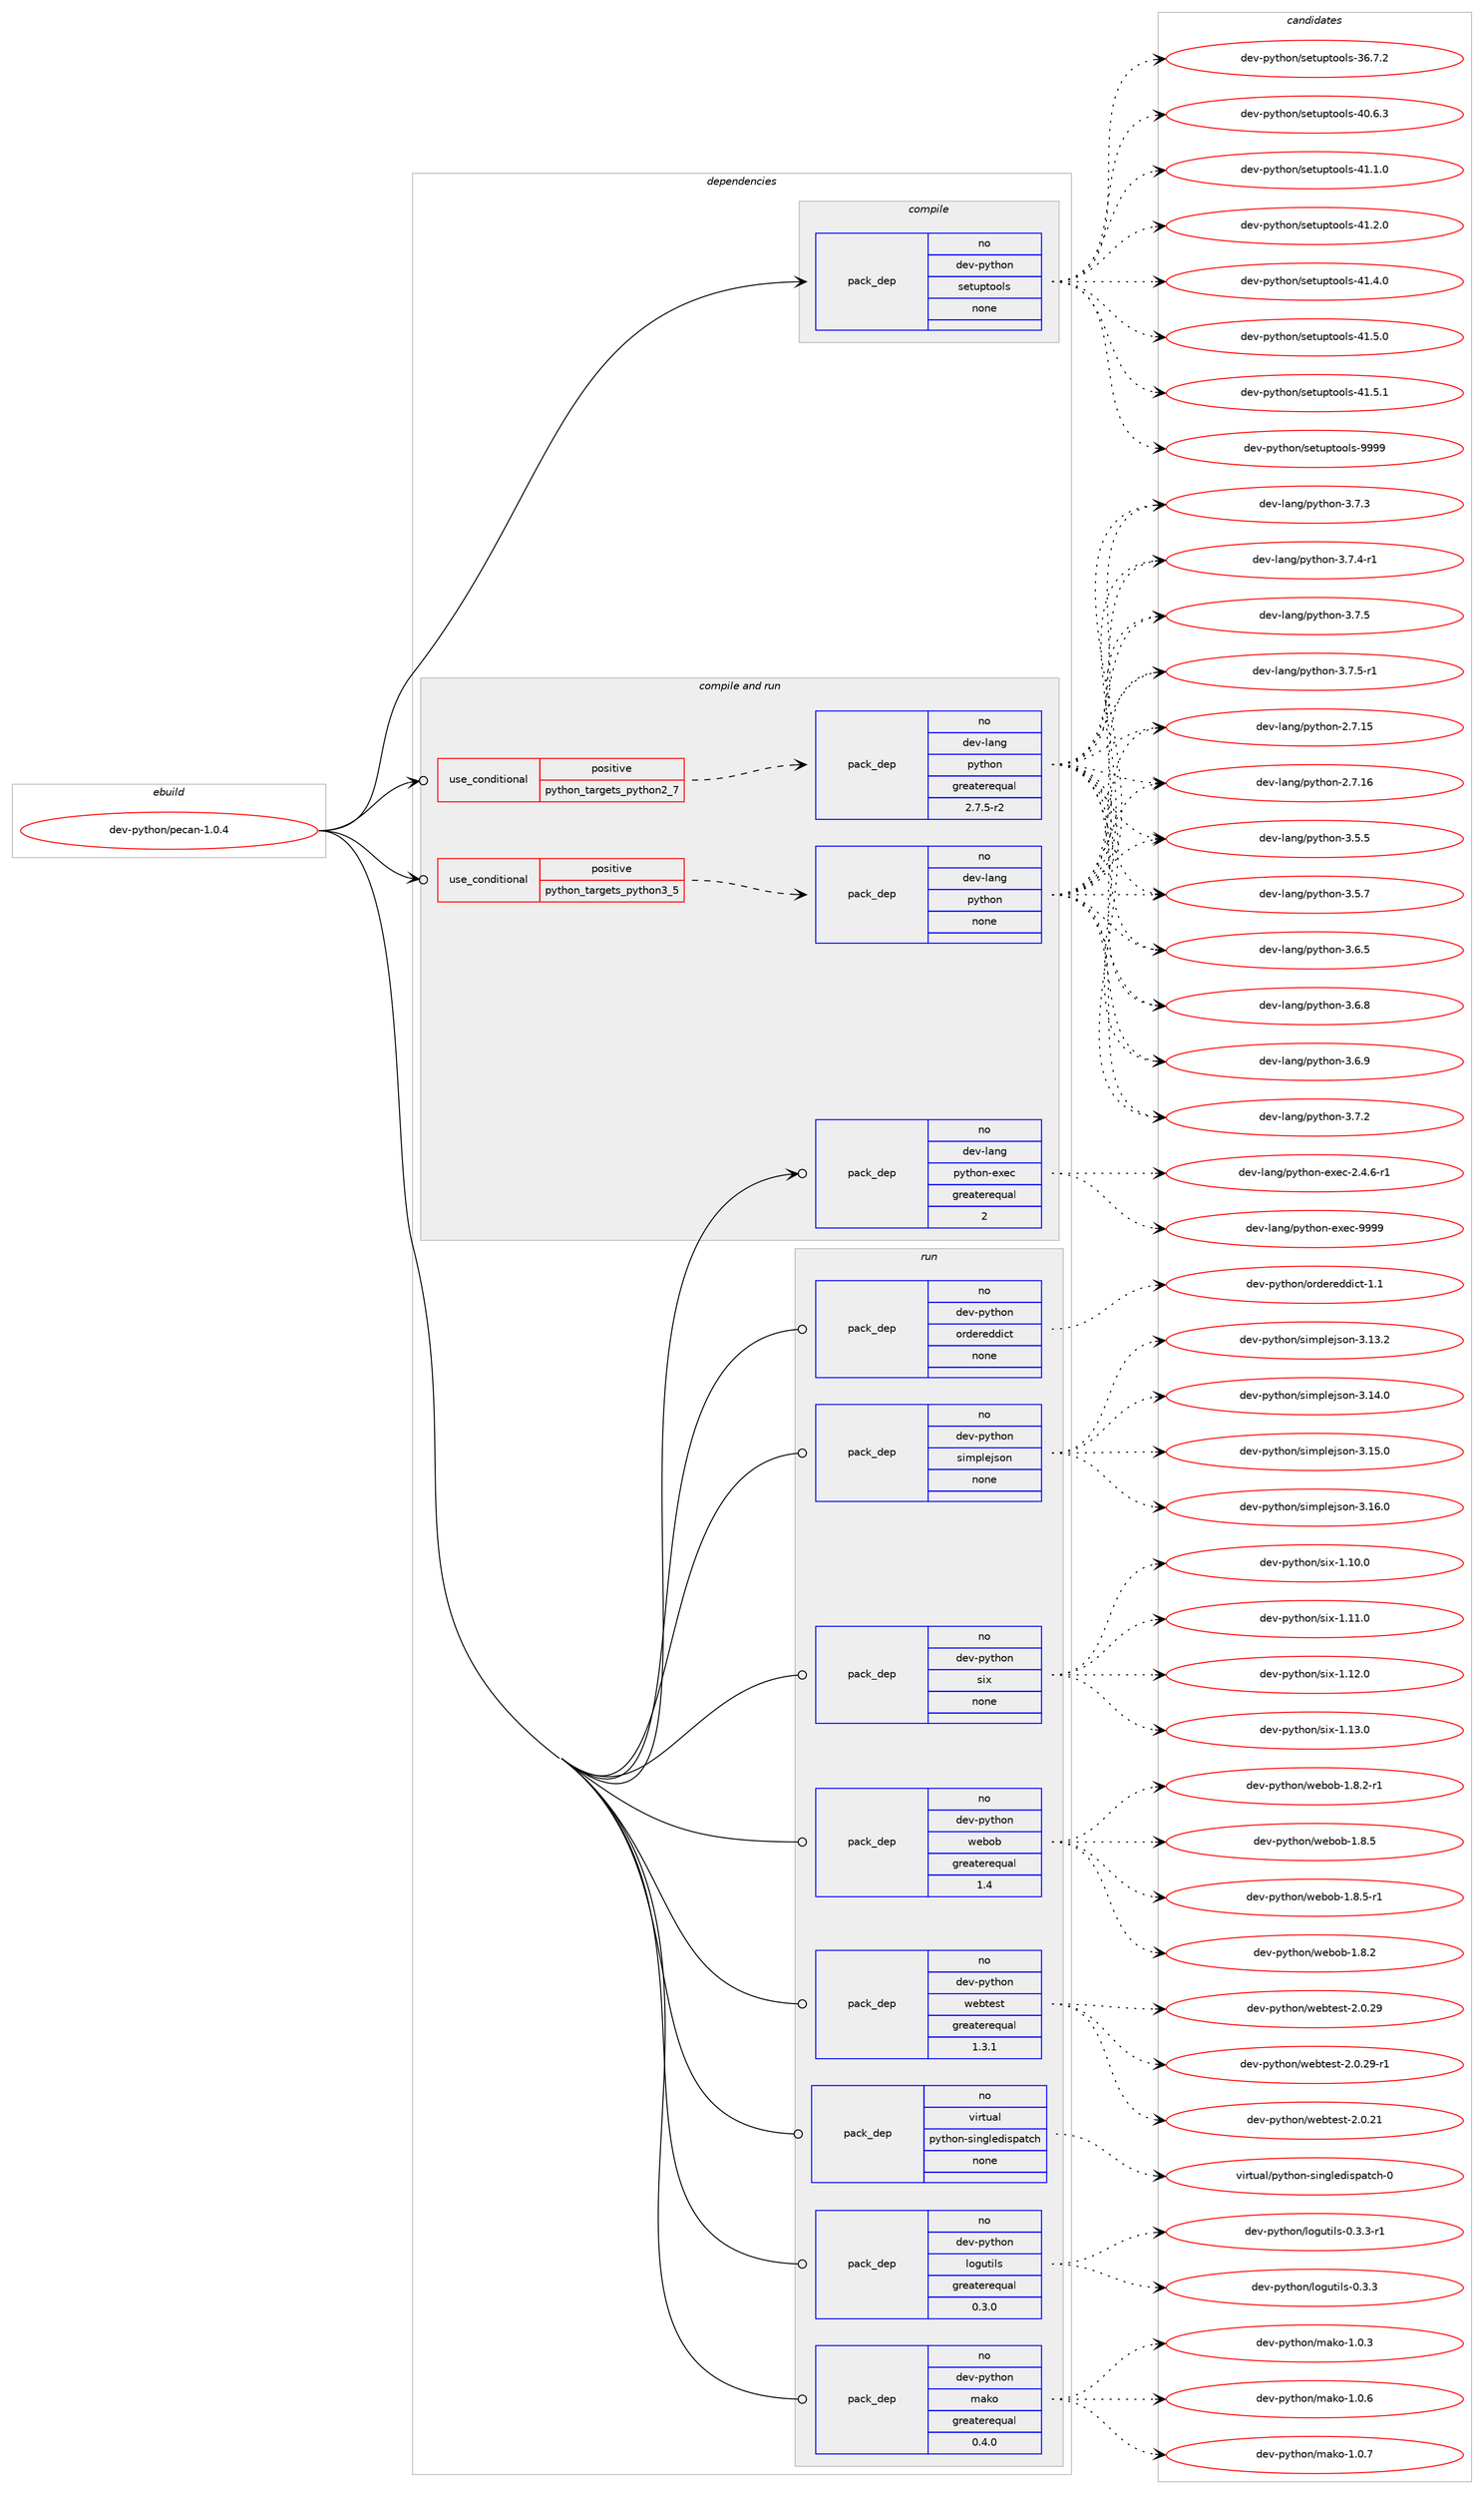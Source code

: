 digraph prolog {

# *************
# Graph options
# *************

newrank=true;
concentrate=true;
compound=true;
graph [rankdir=LR,fontname=Helvetica,fontsize=10,ranksep=1.5];#, ranksep=2.5, nodesep=0.2];
edge  [arrowhead=vee];
node  [fontname=Helvetica,fontsize=10];

# **********
# The ebuild
# **********

subgraph cluster_leftcol {
color=gray;
rank=same;
label=<<i>ebuild</i>>;
id [label="dev-python/pecan-1.0.4", color=red, width=4, href="../dev-python/pecan-1.0.4.svg"];
}

# ****************
# The dependencies
# ****************

subgraph cluster_midcol {
color=gray;
label=<<i>dependencies</i>>;
subgraph cluster_compile {
fillcolor="#eeeeee";
style=filled;
label=<<i>compile</i>>;
subgraph pack465271 {
dependency621428 [label=<<TABLE BORDER="0" CELLBORDER="1" CELLSPACING="0" CELLPADDING="4" WIDTH="220"><TR><TD ROWSPAN="6" CELLPADDING="30">pack_dep</TD></TR><TR><TD WIDTH="110">no</TD></TR><TR><TD>dev-python</TD></TR><TR><TD>setuptools</TD></TR><TR><TD>none</TD></TR><TR><TD></TD></TR></TABLE>>, shape=none, color=blue];
}
id:e -> dependency621428:w [weight=20,style="solid",arrowhead="vee"];
}
subgraph cluster_compileandrun {
fillcolor="#eeeeee";
style=filled;
label=<<i>compile and run</i>>;
subgraph cond144317 {
dependency621429 [label=<<TABLE BORDER="0" CELLBORDER="1" CELLSPACING="0" CELLPADDING="4"><TR><TD ROWSPAN="3" CELLPADDING="10">use_conditional</TD></TR><TR><TD>positive</TD></TR><TR><TD>python_targets_python2_7</TD></TR></TABLE>>, shape=none, color=red];
subgraph pack465272 {
dependency621430 [label=<<TABLE BORDER="0" CELLBORDER="1" CELLSPACING="0" CELLPADDING="4" WIDTH="220"><TR><TD ROWSPAN="6" CELLPADDING="30">pack_dep</TD></TR><TR><TD WIDTH="110">no</TD></TR><TR><TD>dev-lang</TD></TR><TR><TD>python</TD></TR><TR><TD>greaterequal</TD></TR><TR><TD>2.7.5-r2</TD></TR></TABLE>>, shape=none, color=blue];
}
dependency621429:e -> dependency621430:w [weight=20,style="dashed",arrowhead="vee"];
}
id:e -> dependency621429:w [weight=20,style="solid",arrowhead="odotvee"];
subgraph cond144318 {
dependency621431 [label=<<TABLE BORDER="0" CELLBORDER="1" CELLSPACING="0" CELLPADDING="4"><TR><TD ROWSPAN="3" CELLPADDING="10">use_conditional</TD></TR><TR><TD>positive</TD></TR><TR><TD>python_targets_python3_5</TD></TR></TABLE>>, shape=none, color=red];
subgraph pack465273 {
dependency621432 [label=<<TABLE BORDER="0" CELLBORDER="1" CELLSPACING="0" CELLPADDING="4" WIDTH="220"><TR><TD ROWSPAN="6" CELLPADDING="30">pack_dep</TD></TR><TR><TD WIDTH="110">no</TD></TR><TR><TD>dev-lang</TD></TR><TR><TD>python</TD></TR><TR><TD>none</TD></TR><TR><TD></TD></TR></TABLE>>, shape=none, color=blue];
}
dependency621431:e -> dependency621432:w [weight=20,style="dashed",arrowhead="vee"];
}
id:e -> dependency621431:w [weight=20,style="solid",arrowhead="odotvee"];
subgraph pack465274 {
dependency621433 [label=<<TABLE BORDER="0" CELLBORDER="1" CELLSPACING="0" CELLPADDING="4" WIDTH="220"><TR><TD ROWSPAN="6" CELLPADDING="30">pack_dep</TD></TR><TR><TD WIDTH="110">no</TD></TR><TR><TD>dev-lang</TD></TR><TR><TD>python-exec</TD></TR><TR><TD>greaterequal</TD></TR><TR><TD>2</TD></TR></TABLE>>, shape=none, color=blue];
}
id:e -> dependency621433:w [weight=20,style="solid",arrowhead="odotvee"];
}
subgraph cluster_run {
fillcolor="#eeeeee";
style=filled;
label=<<i>run</i>>;
subgraph pack465275 {
dependency621434 [label=<<TABLE BORDER="0" CELLBORDER="1" CELLSPACING="0" CELLPADDING="4" WIDTH="220"><TR><TD ROWSPAN="6" CELLPADDING="30">pack_dep</TD></TR><TR><TD WIDTH="110">no</TD></TR><TR><TD>dev-python</TD></TR><TR><TD>logutils</TD></TR><TR><TD>greaterequal</TD></TR><TR><TD>0.3.0</TD></TR></TABLE>>, shape=none, color=blue];
}
id:e -> dependency621434:w [weight=20,style="solid",arrowhead="odot"];
subgraph pack465276 {
dependency621435 [label=<<TABLE BORDER="0" CELLBORDER="1" CELLSPACING="0" CELLPADDING="4" WIDTH="220"><TR><TD ROWSPAN="6" CELLPADDING="30">pack_dep</TD></TR><TR><TD WIDTH="110">no</TD></TR><TR><TD>dev-python</TD></TR><TR><TD>mako</TD></TR><TR><TD>greaterequal</TD></TR><TR><TD>0.4.0</TD></TR></TABLE>>, shape=none, color=blue];
}
id:e -> dependency621435:w [weight=20,style="solid",arrowhead="odot"];
subgraph pack465277 {
dependency621436 [label=<<TABLE BORDER="0" CELLBORDER="1" CELLSPACING="0" CELLPADDING="4" WIDTH="220"><TR><TD ROWSPAN="6" CELLPADDING="30">pack_dep</TD></TR><TR><TD WIDTH="110">no</TD></TR><TR><TD>dev-python</TD></TR><TR><TD>ordereddict</TD></TR><TR><TD>none</TD></TR><TR><TD></TD></TR></TABLE>>, shape=none, color=blue];
}
id:e -> dependency621436:w [weight=20,style="solid",arrowhead="odot"];
subgraph pack465278 {
dependency621437 [label=<<TABLE BORDER="0" CELLBORDER="1" CELLSPACING="0" CELLPADDING="4" WIDTH="220"><TR><TD ROWSPAN="6" CELLPADDING="30">pack_dep</TD></TR><TR><TD WIDTH="110">no</TD></TR><TR><TD>dev-python</TD></TR><TR><TD>simplejson</TD></TR><TR><TD>none</TD></TR><TR><TD></TD></TR></TABLE>>, shape=none, color=blue];
}
id:e -> dependency621437:w [weight=20,style="solid",arrowhead="odot"];
subgraph pack465279 {
dependency621438 [label=<<TABLE BORDER="0" CELLBORDER="1" CELLSPACING="0" CELLPADDING="4" WIDTH="220"><TR><TD ROWSPAN="6" CELLPADDING="30">pack_dep</TD></TR><TR><TD WIDTH="110">no</TD></TR><TR><TD>dev-python</TD></TR><TR><TD>six</TD></TR><TR><TD>none</TD></TR><TR><TD></TD></TR></TABLE>>, shape=none, color=blue];
}
id:e -> dependency621438:w [weight=20,style="solid",arrowhead="odot"];
subgraph pack465280 {
dependency621439 [label=<<TABLE BORDER="0" CELLBORDER="1" CELLSPACING="0" CELLPADDING="4" WIDTH="220"><TR><TD ROWSPAN="6" CELLPADDING="30">pack_dep</TD></TR><TR><TD WIDTH="110">no</TD></TR><TR><TD>dev-python</TD></TR><TR><TD>webob</TD></TR><TR><TD>greaterequal</TD></TR><TR><TD>1.4</TD></TR></TABLE>>, shape=none, color=blue];
}
id:e -> dependency621439:w [weight=20,style="solid",arrowhead="odot"];
subgraph pack465281 {
dependency621440 [label=<<TABLE BORDER="0" CELLBORDER="1" CELLSPACING="0" CELLPADDING="4" WIDTH="220"><TR><TD ROWSPAN="6" CELLPADDING="30">pack_dep</TD></TR><TR><TD WIDTH="110">no</TD></TR><TR><TD>dev-python</TD></TR><TR><TD>webtest</TD></TR><TR><TD>greaterequal</TD></TR><TR><TD>1.3.1</TD></TR></TABLE>>, shape=none, color=blue];
}
id:e -> dependency621440:w [weight=20,style="solid",arrowhead="odot"];
subgraph pack465282 {
dependency621441 [label=<<TABLE BORDER="0" CELLBORDER="1" CELLSPACING="0" CELLPADDING="4" WIDTH="220"><TR><TD ROWSPAN="6" CELLPADDING="30">pack_dep</TD></TR><TR><TD WIDTH="110">no</TD></TR><TR><TD>virtual</TD></TR><TR><TD>python-singledispatch</TD></TR><TR><TD>none</TD></TR><TR><TD></TD></TR></TABLE>>, shape=none, color=blue];
}
id:e -> dependency621441:w [weight=20,style="solid",arrowhead="odot"];
}
}

# **************
# The candidates
# **************

subgraph cluster_choices {
rank=same;
color=gray;
label=<<i>candidates</i>>;

subgraph choice465271 {
color=black;
nodesep=1;
choice100101118451121211161041111104711510111611711211611111110811545515446554650 [label="dev-python/setuptools-36.7.2", color=red, width=4,href="../dev-python/setuptools-36.7.2.svg"];
choice100101118451121211161041111104711510111611711211611111110811545524846544651 [label="dev-python/setuptools-40.6.3", color=red, width=4,href="../dev-python/setuptools-40.6.3.svg"];
choice100101118451121211161041111104711510111611711211611111110811545524946494648 [label="dev-python/setuptools-41.1.0", color=red, width=4,href="../dev-python/setuptools-41.1.0.svg"];
choice100101118451121211161041111104711510111611711211611111110811545524946504648 [label="dev-python/setuptools-41.2.0", color=red, width=4,href="../dev-python/setuptools-41.2.0.svg"];
choice100101118451121211161041111104711510111611711211611111110811545524946524648 [label="dev-python/setuptools-41.4.0", color=red, width=4,href="../dev-python/setuptools-41.4.0.svg"];
choice100101118451121211161041111104711510111611711211611111110811545524946534648 [label="dev-python/setuptools-41.5.0", color=red, width=4,href="../dev-python/setuptools-41.5.0.svg"];
choice100101118451121211161041111104711510111611711211611111110811545524946534649 [label="dev-python/setuptools-41.5.1", color=red, width=4,href="../dev-python/setuptools-41.5.1.svg"];
choice10010111845112121116104111110471151011161171121161111111081154557575757 [label="dev-python/setuptools-9999", color=red, width=4,href="../dev-python/setuptools-9999.svg"];
dependency621428:e -> choice100101118451121211161041111104711510111611711211611111110811545515446554650:w [style=dotted,weight="100"];
dependency621428:e -> choice100101118451121211161041111104711510111611711211611111110811545524846544651:w [style=dotted,weight="100"];
dependency621428:e -> choice100101118451121211161041111104711510111611711211611111110811545524946494648:w [style=dotted,weight="100"];
dependency621428:e -> choice100101118451121211161041111104711510111611711211611111110811545524946504648:w [style=dotted,weight="100"];
dependency621428:e -> choice100101118451121211161041111104711510111611711211611111110811545524946524648:w [style=dotted,weight="100"];
dependency621428:e -> choice100101118451121211161041111104711510111611711211611111110811545524946534648:w [style=dotted,weight="100"];
dependency621428:e -> choice100101118451121211161041111104711510111611711211611111110811545524946534649:w [style=dotted,weight="100"];
dependency621428:e -> choice10010111845112121116104111110471151011161171121161111111081154557575757:w [style=dotted,weight="100"];
}
subgraph choice465272 {
color=black;
nodesep=1;
choice10010111845108971101034711212111610411111045504655464953 [label="dev-lang/python-2.7.15", color=red, width=4,href="../dev-lang/python-2.7.15.svg"];
choice10010111845108971101034711212111610411111045504655464954 [label="dev-lang/python-2.7.16", color=red, width=4,href="../dev-lang/python-2.7.16.svg"];
choice100101118451089711010347112121116104111110455146534653 [label="dev-lang/python-3.5.5", color=red, width=4,href="../dev-lang/python-3.5.5.svg"];
choice100101118451089711010347112121116104111110455146534655 [label="dev-lang/python-3.5.7", color=red, width=4,href="../dev-lang/python-3.5.7.svg"];
choice100101118451089711010347112121116104111110455146544653 [label="dev-lang/python-3.6.5", color=red, width=4,href="../dev-lang/python-3.6.5.svg"];
choice100101118451089711010347112121116104111110455146544656 [label="dev-lang/python-3.6.8", color=red, width=4,href="../dev-lang/python-3.6.8.svg"];
choice100101118451089711010347112121116104111110455146544657 [label="dev-lang/python-3.6.9", color=red, width=4,href="../dev-lang/python-3.6.9.svg"];
choice100101118451089711010347112121116104111110455146554650 [label="dev-lang/python-3.7.2", color=red, width=4,href="../dev-lang/python-3.7.2.svg"];
choice100101118451089711010347112121116104111110455146554651 [label="dev-lang/python-3.7.3", color=red, width=4,href="../dev-lang/python-3.7.3.svg"];
choice1001011184510897110103471121211161041111104551465546524511449 [label="dev-lang/python-3.7.4-r1", color=red, width=4,href="../dev-lang/python-3.7.4-r1.svg"];
choice100101118451089711010347112121116104111110455146554653 [label="dev-lang/python-3.7.5", color=red, width=4,href="../dev-lang/python-3.7.5.svg"];
choice1001011184510897110103471121211161041111104551465546534511449 [label="dev-lang/python-3.7.5-r1", color=red, width=4,href="../dev-lang/python-3.7.5-r1.svg"];
dependency621430:e -> choice10010111845108971101034711212111610411111045504655464953:w [style=dotted,weight="100"];
dependency621430:e -> choice10010111845108971101034711212111610411111045504655464954:w [style=dotted,weight="100"];
dependency621430:e -> choice100101118451089711010347112121116104111110455146534653:w [style=dotted,weight="100"];
dependency621430:e -> choice100101118451089711010347112121116104111110455146534655:w [style=dotted,weight="100"];
dependency621430:e -> choice100101118451089711010347112121116104111110455146544653:w [style=dotted,weight="100"];
dependency621430:e -> choice100101118451089711010347112121116104111110455146544656:w [style=dotted,weight="100"];
dependency621430:e -> choice100101118451089711010347112121116104111110455146544657:w [style=dotted,weight="100"];
dependency621430:e -> choice100101118451089711010347112121116104111110455146554650:w [style=dotted,weight="100"];
dependency621430:e -> choice100101118451089711010347112121116104111110455146554651:w [style=dotted,weight="100"];
dependency621430:e -> choice1001011184510897110103471121211161041111104551465546524511449:w [style=dotted,weight="100"];
dependency621430:e -> choice100101118451089711010347112121116104111110455146554653:w [style=dotted,weight="100"];
dependency621430:e -> choice1001011184510897110103471121211161041111104551465546534511449:w [style=dotted,weight="100"];
}
subgraph choice465273 {
color=black;
nodesep=1;
choice10010111845108971101034711212111610411111045504655464953 [label="dev-lang/python-2.7.15", color=red, width=4,href="../dev-lang/python-2.7.15.svg"];
choice10010111845108971101034711212111610411111045504655464954 [label="dev-lang/python-2.7.16", color=red, width=4,href="../dev-lang/python-2.7.16.svg"];
choice100101118451089711010347112121116104111110455146534653 [label="dev-lang/python-3.5.5", color=red, width=4,href="../dev-lang/python-3.5.5.svg"];
choice100101118451089711010347112121116104111110455146534655 [label="dev-lang/python-3.5.7", color=red, width=4,href="../dev-lang/python-3.5.7.svg"];
choice100101118451089711010347112121116104111110455146544653 [label="dev-lang/python-3.6.5", color=red, width=4,href="../dev-lang/python-3.6.5.svg"];
choice100101118451089711010347112121116104111110455146544656 [label="dev-lang/python-3.6.8", color=red, width=4,href="../dev-lang/python-3.6.8.svg"];
choice100101118451089711010347112121116104111110455146544657 [label="dev-lang/python-3.6.9", color=red, width=4,href="../dev-lang/python-3.6.9.svg"];
choice100101118451089711010347112121116104111110455146554650 [label="dev-lang/python-3.7.2", color=red, width=4,href="../dev-lang/python-3.7.2.svg"];
choice100101118451089711010347112121116104111110455146554651 [label="dev-lang/python-3.7.3", color=red, width=4,href="../dev-lang/python-3.7.3.svg"];
choice1001011184510897110103471121211161041111104551465546524511449 [label="dev-lang/python-3.7.4-r1", color=red, width=4,href="../dev-lang/python-3.7.4-r1.svg"];
choice100101118451089711010347112121116104111110455146554653 [label="dev-lang/python-3.7.5", color=red, width=4,href="../dev-lang/python-3.7.5.svg"];
choice1001011184510897110103471121211161041111104551465546534511449 [label="dev-lang/python-3.7.5-r1", color=red, width=4,href="../dev-lang/python-3.7.5-r1.svg"];
dependency621432:e -> choice10010111845108971101034711212111610411111045504655464953:w [style=dotted,weight="100"];
dependency621432:e -> choice10010111845108971101034711212111610411111045504655464954:w [style=dotted,weight="100"];
dependency621432:e -> choice100101118451089711010347112121116104111110455146534653:w [style=dotted,weight="100"];
dependency621432:e -> choice100101118451089711010347112121116104111110455146534655:w [style=dotted,weight="100"];
dependency621432:e -> choice100101118451089711010347112121116104111110455146544653:w [style=dotted,weight="100"];
dependency621432:e -> choice100101118451089711010347112121116104111110455146544656:w [style=dotted,weight="100"];
dependency621432:e -> choice100101118451089711010347112121116104111110455146544657:w [style=dotted,weight="100"];
dependency621432:e -> choice100101118451089711010347112121116104111110455146554650:w [style=dotted,weight="100"];
dependency621432:e -> choice100101118451089711010347112121116104111110455146554651:w [style=dotted,weight="100"];
dependency621432:e -> choice1001011184510897110103471121211161041111104551465546524511449:w [style=dotted,weight="100"];
dependency621432:e -> choice100101118451089711010347112121116104111110455146554653:w [style=dotted,weight="100"];
dependency621432:e -> choice1001011184510897110103471121211161041111104551465546534511449:w [style=dotted,weight="100"];
}
subgraph choice465274 {
color=black;
nodesep=1;
choice10010111845108971101034711212111610411111045101120101994550465246544511449 [label="dev-lang/python-exec-2.4.6-r1", color=red, width=4,href="../dev-lang/python-exec-2.4.6-r1.svg"];
choice10010111845108971101034711212111610411111045101120101994557575757 [label="dev-lang/python-exec-9999", color=red, width=4,href="../dev-lang/python-exec-9999.svg"];
dependency621433:e -> choice10010111845108971101034711212111610411111045101120101994550465246544511449:w [style=dotted,weight="100"];
dependency621433:e -> choice10010111845108971101034711212111610411111045101120101994557575757:w [style=dotted,weight="100"];
}
subgraph choice465275 {
color=black;
nodesep=1;
choice1001011184511212111610411111047108111103117116105108115454846514651 [label="dev-python/logutils-0.3.3", color=red, width=4,href="../dev-python/logutils-0.3.3.svg"];
choice10010111845112121116104111110471081111031171161051081154548465146514511449 [label="dev-python/logutils-0.3.3-r1", color=red, width=4,href="../dev-python/logutils-0.3.3-r1.svg"];
dependency621434:e -> choice1001011184511212111610411111047108111103117116105108115454846514651:w [style=dotted,weight="100"];
dependency621434:e -> choice10010111845112121116104111110471081111031171161051081154548465146514511449:w [style=dotted,weight="100"];
}
subgraph choice465276 {
color=black;
nodesep=1;
choice100101118451121211161041111104710997107111454946484651 [label="dev-python/mako-1.0.3", color=red, width=4,href="../dev-python/mako-1.0.3.svg"];
choice100101118451121211161041111104710997107111454946484654 [label="dev-python/mako-1.0.6", color=red, width=4,href="../dev-python/mako-1.0.6.svg"];
choice100101118451121211161041111104710997107111454946484655 [label="dev-python/mako-1.0.7", color=red, width=4,href="../dev-python/mako-1.0.7.svg"];
dependency621435:e -> choice100101118451121211161041111104710997107111454946484651:w [style=dotted,weight="100"];
dependency621435:e -> choice100101118451121211161041111104710997107111454946484654:w [style=dotted,weight="100"];
dependency621435:e -> choice100101118451121211161041111104710997107111454946484655:w [style=dotted,weight="100"];
}
subgraph choice465277 {
color=black;
nodesep=1;
choice10010111845112121116104111110471111141001011141011001001059911645494649 [label="dev-python/ordereddict-1.1", color=red, width=4,href="../dev-python/ordereddict-1.1.svg"];
dependency621436:e -> choice10010111845112121116104111110471111141001011141011001001059911645494649:w [style=dotted,weight="100"];
}
subgraph choice465278 {
color=black;
nodesep=1;
choice100101118451121211161041111104711510510911210810110611511111045514649514650 [label="dev-python/simplejson-3.13.2", color=red, width=4,href="../dev-python/simplejson-3.13.2.svg"];
choice100101118451121211161041111104711510510911210810110611511111045514649524648 [label="dev-python/simplejson-3.14.0", color=red, width=4,href="../dev-python/simplejson-3.14.0.svg"];
choice100101118451121211161041111104711510510911210810110611511111045514649534648 [label="dev-python/simplejson-3.15.0", color=red, width=4,href="../dev-python/simplejson-3.15.0.svg"];
choice100101118451121211161041111104711510510911210810110611511111045514649544648 [label="dev-python/simplejson-3.16.0", color=red, width=4,href="../dev-python/simplejson-3.16.0.svg"];
dependency621437:e -> choice100101118451121211161041111104711510510911210810110611511111045514649514650:w [style=dotted,weight="100"];
dependency621437:e -> choice100101118451121211161041111104711510510911210810110611511111045514649524648:w [style=dotted,weight="100"];
dependency621437:e -> choice100101118451121211161041111104711510510911210810110611511111045514649534648:w [style=dotted,weight="100"];
dependency621437:e -> choice100101118451121211161041111104711510510911210810110611511111045514649544648:w [style=dotted,weight="100"];
}
subgraph choice465279 {
color=black;
nodesep=1;
choice100101118451121211161041111104711510512045494649484648 [label="dev-python/six-1.10.0", color=red, width=4,href="../dev-python/six-1.10.0.svg"];
choice100101118451121211161041111104711510512045494649494648 [label="dev-python/six-1.11.0", color=red, width=4,href="../dev-python/six-1.11.0.svg"];
choice100101118451121211161041111104711510512045494649504648 [label="dev-python/six-1.12.0", color=red, width=4,href="../dev-python/six-1.12.0.svg"];
choice100101118451121211161041111104711510512045494649514648 [label="dev-python/six-1.13.0", color=red, width=4,href="../dev-python/six-1.13.0.svg"];
dependency621438:e -> choice100101118451121211161041111104711510512045494649484648:w [style=dotted,weight="100"];
dependency621438:e -> choice100101118451121211161041111104711510512045494649494648:w [style=dotted,weight="100"];
dependency621438:e -> choice100101118451121211161041111104711510512045494649504648:w [style=dotted,weight="100"];
dependency621438:e -> choice100101118451121211161041111104711510512045494649514648:w [style=dotted,weight="100"];
}
subgraph choice465280 {
color=black;
nodesep=1;
choice10010111845112121116104111110471191019811198454946564650 [label="dev-python/webob-1.8.2", color=red, width=4,href="../dev-python/webob-1.8.2.svg"];
choice100101118451121211161041111104711910198111984549465646504511449 [label="dev-python/webob-1.8.2-r1", color=red, width=4,href="../dev-python/webob-1.8.2-r1.svg"];
choice10010111845112121116104111110471191019811198454946564653 [label="dev-python/webob-1.8.5", color=red, width=4,href="../dev-python/webob-1.8.5.svg"];
choice100101118451121211161041111104711910198111984549465646534511449 [label="dev-python/webob-1.8.5-r1", color=red, width=4,href="../dev-python/webob-1.8.5-r1.svg"];
dependency621439:e -> choice10010111845112121116104111110471191019811198454946564650:w [style=dotted,weight="100"];
dependency621439:e -> choice100101118451121211161041111104711910198111984549465646504511449:w [style=dotted,weight="100"];
dependency621439:e -> choice10010111845112121116104111110471191019811198454946564653:w [style=dotted,weight="100"];
dependency621439:e -> choice100101118451121211161041111104711910198111984549465646534511449:w [style=dotted,weight="100"];
}
subgraph choice465281 {
color=black;
nodesep=1;
choice10010111845112121116104111110471191019811610111511645504648465049 [label="dev-python/webtest-2.0.21", color=red, width=4,href="../dev-python/webtest-2.0.21.svg"];
choice10010111845112121116104111110471191019811610111511645504648465057 [label="dev-python/webtest-2.0.29", color=red, width=4,href="../dev-python/webtest-2.0.29.svg"];
choice100101118451121211161041111104711910198116101115116455046484650574511449 [label="dev-python/webtest-2.0.29-r1", color=red, width=4,href="../dev-python/webtest-2.0.29-r1.svg"];
dependency621440:e -> choice10010111845112121116104111110471191019811610111511645504648465049:w [style=dotted,weight="100"];
dependency621440:e -> choice10010111845112121116104111110471191019811610111511645504648465057:w [style=dotted,weight="100"];
dependency621440:e -> choice100101118451121211161041111104711910198116101115116455046484650574511449:w [style=dotted,weight="100"];
}
subgraph choice465282 {
color=black;
nodesep=1;
choice11810511411611797108471121211161041111104511510511010310810110010511511297116991044548 [label="virtual/python-singledispatch-0", color=red, width=4,href="../virtual/python-singledispatch-0.svg"];
dependency621441:e -> choice11810511411611797108471121211161041111104511510511010310810110010511511297116991044548:w [style=dotted,weight="100"];
}
}

}
